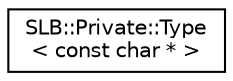 digraph "Graphical Class Hierarchy"
{
  edge [fontname="Helvetica",fontsize="10",labelfontname="Helvetica",labelfontsize="10"];
  node [fontname="Helvetica",fontsize="10",shape=record];
  rankdir="LR";
  Node1 [label="SLB::Private::Type\l\< const char * \>",height=0.2,width=0.4,color="black", fillcolor="white", style="filled",URL="$structSLB_1_1Private_1_1Type_3_01const_01char_01_5_01_4.html"];
}
